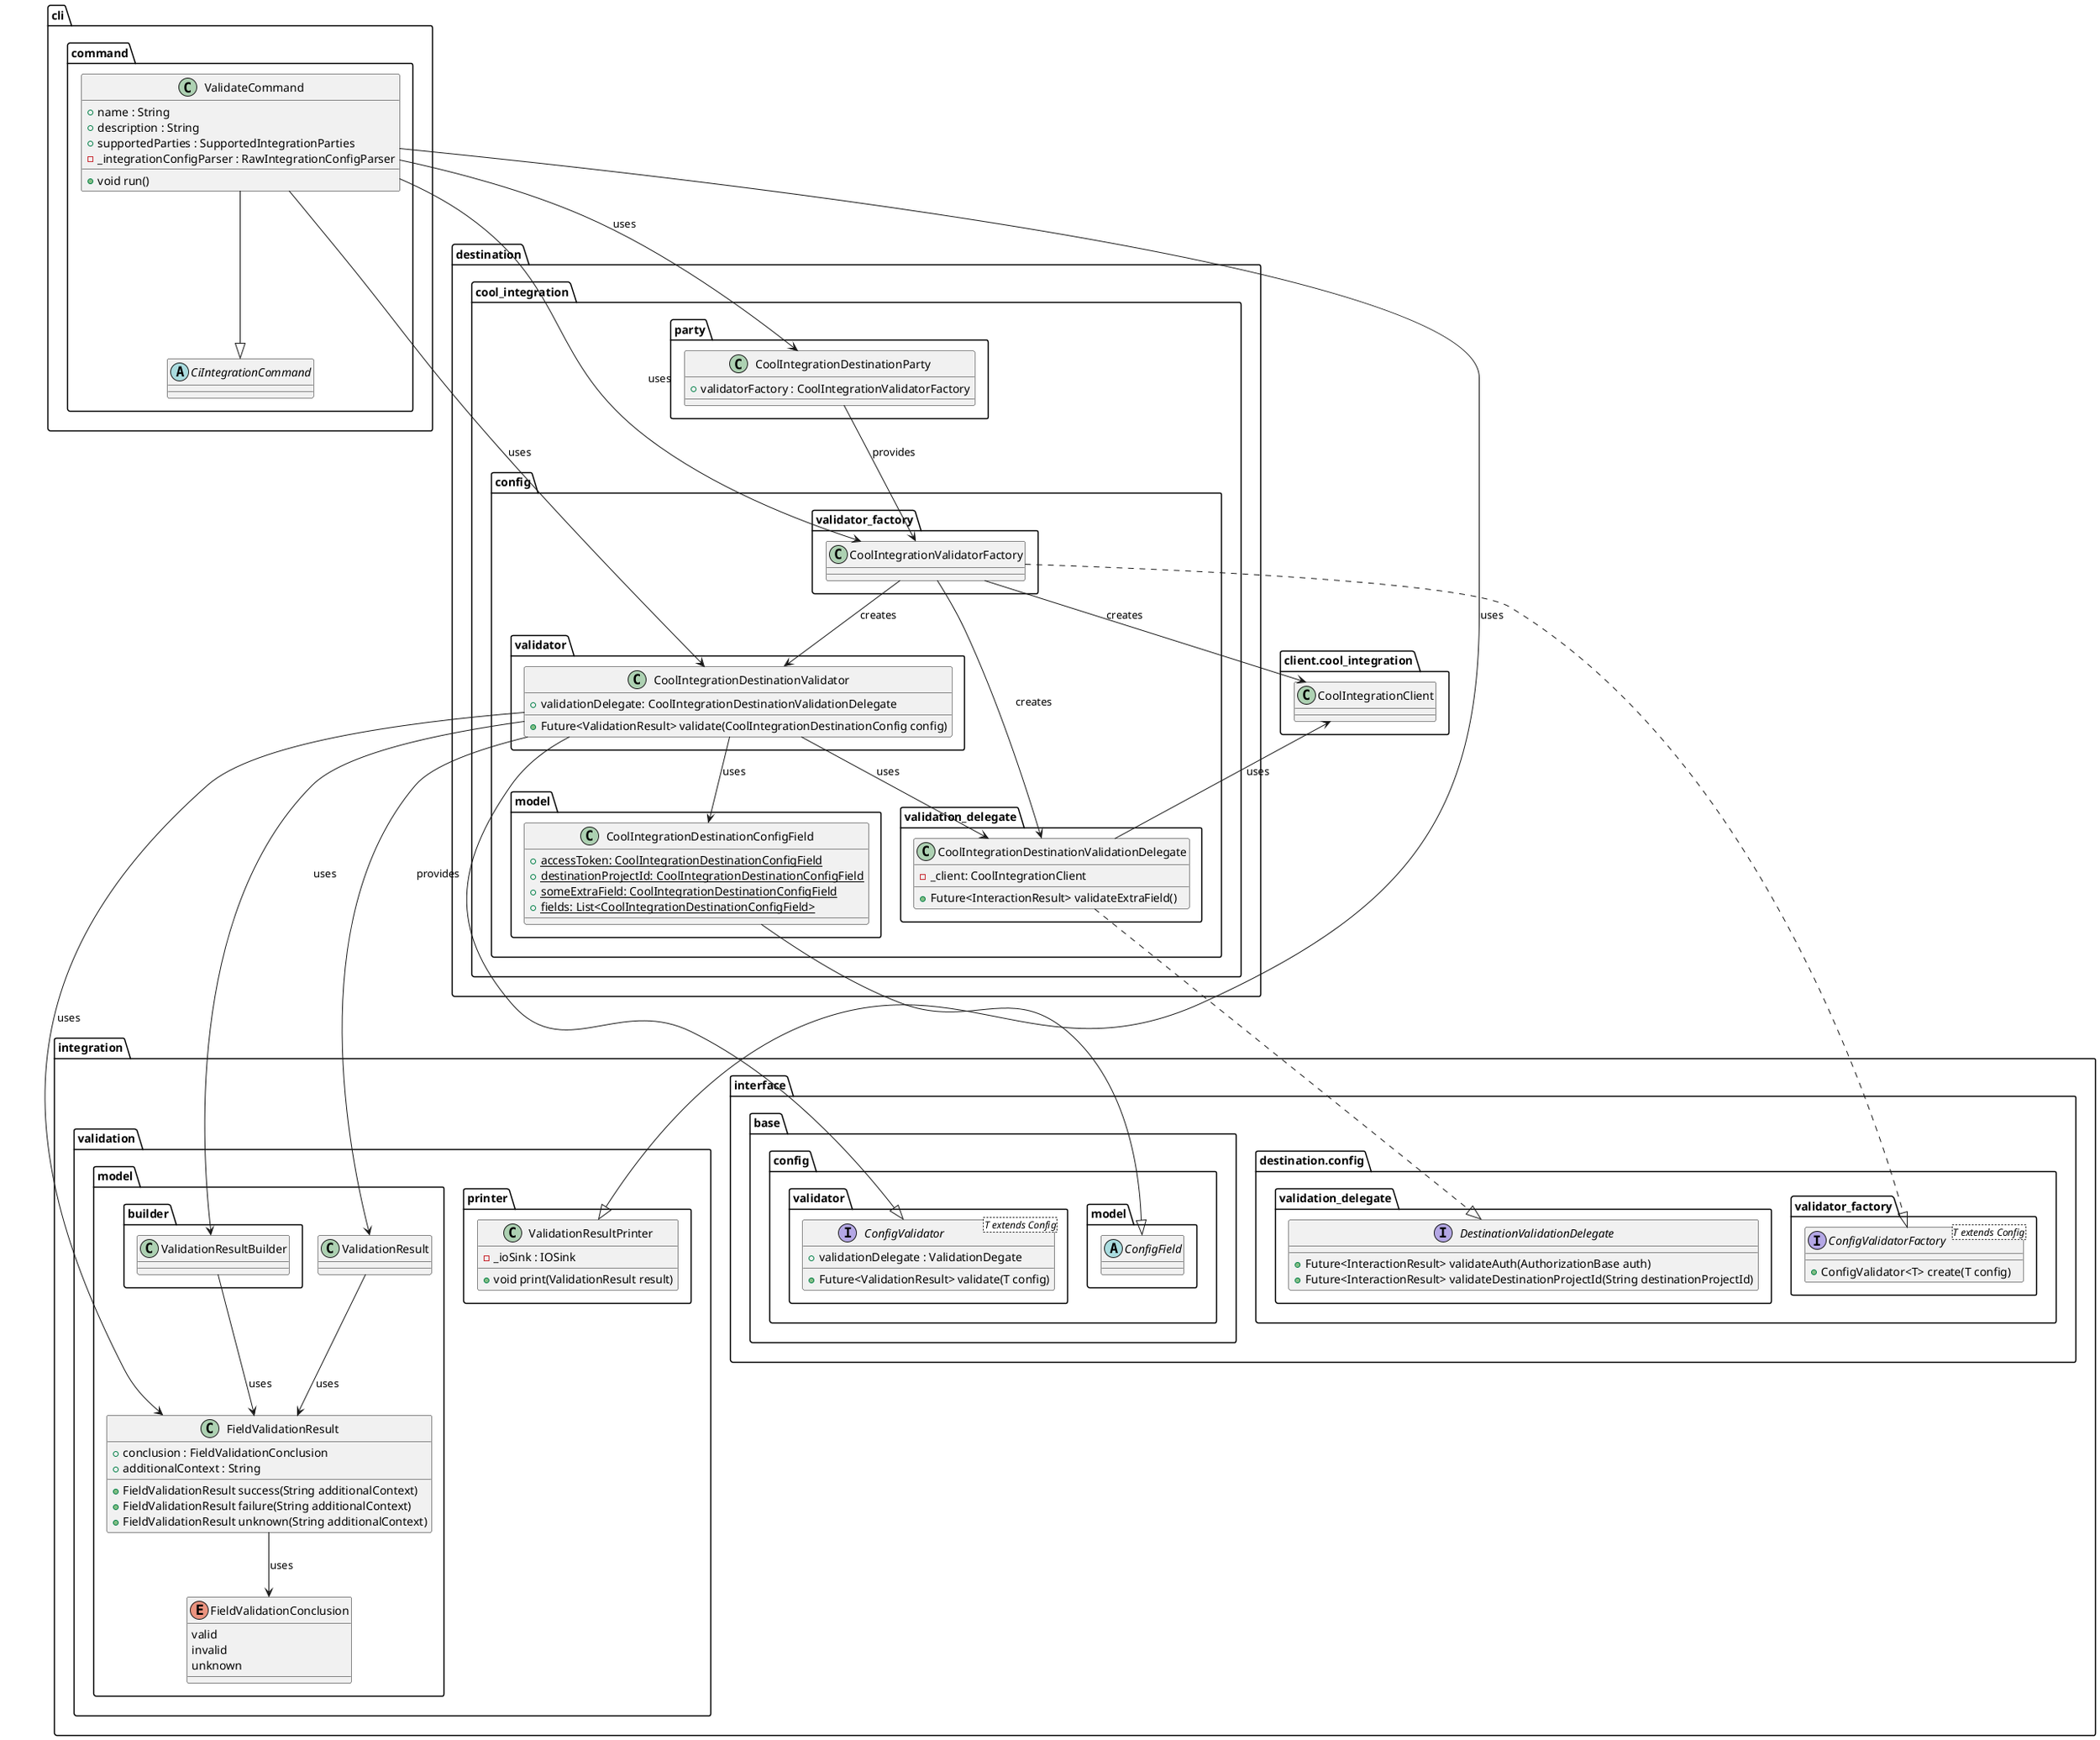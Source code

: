 @startuml config_validator_destination_class_diagram

    package integration {
        package interface {
            package base.config {
                package model as interface_model {
                    abstract class ConfigField {}
                }
                
                package validator as base_validator {
                    interface ConfigValidator<T extends Config> {
                        + validationDelegate : ValidationDegate

                        + Future<ValidationResult> validate(T config)
                    }
                }
            }

            package destination.config as interface_config {
                package validation_delegate as interface_delegate {
                    interface DestinationValidationDelegate {
                        + Future<InteractionResult> validateAuth(AuthorizationBase auth)
                        + Future<InteractionResult> validateDestinationProjectId(String destinationProjectId)
                    }
                }

                package validator_factory as interface_factory {
                    interface ConfigValidatorFactory<T extends Config> {
                        + ConfigValidator<T> create(T config)
                    }
                }
            }
        }
        
        package validation as integration_validation {
            package printer as integration_validation_printer {
                class ValidationResultPrinter {
                    - _ioSink : IOSink

                    + void print(ValidationResult result)
                }
            }

            package model as validation_model{
                package builder as validation_model_builder {
                    class ValidationResultBuilder {}
                }

                class ValidationResult {}

                class FieldValidationResult {
                    + conclusion : FieldValidationConclusion
                    + additionalContext : String

                    + FieldValidationResult success(String additionalContext)
                    + FieldValidationResult failure(String additionalContext)
                    + FieldValidationResult unknown(String additionalContext)
                }

                enum FieldValidationConclusion {
                    valid
                    invalid
                    unknown
                }
            }
        }
    }

    package destination.cool_integration {

        package party as destination_party {
            class CoolIntegrationDestinationParty {
                + validatorFactory : CoolIntegrationValidatorFactory
            }
        }

        package config as cool_integration_config {
            package validator as cool_integration_validator {
                class CoolIntegrationDestinationValidator {
                    + validationDelegate: CoolIntegrationDestinationValidationDelegate

                    + Future<ValidationResult> validate(CoolIntegrationDestinationConfig config)
                }
            }

            package validator_factory as cool_integration_validator_factory {
                class CoolIntegrationValidatorFactory {}
            }

            package validation_delegate as cool_integration_validation_validation_delegate{
                class CoolIntegrationDestinationValidationDelegate {
                    - _client: CoolIntegrationClient

                    + Future<InteractionResult> validateExtraField()
                }
            }

            package model as destination_model {
                class CoolIntegrationDestinationConfigField {
                    + {static} accessToken: CoolIntegrationDestinationConfigField
                    + {static} destinationProjectId: CoolIntegrationDestinationConfigField
                    + {static} someExtraField: CoolIntegrationDestinationConfigField
                    + {static} fields: List<CoolIntegrationDestinationConfigField>
                }
            }
        }
    }

    package client.cool_integration as client_cool_integration {
        class CoolIntegrationClient {}
    }

    package cli {
        package command {
            abstract class CiIntegrationCommand {}

            class ValidateCommand {
                + name : String
                + description : String
                + supportedParties : SupportedIntegrationParties
                - _integrationConfigParser : RawIntegrationConfigParser

                + void run()
            }
        }
    }

    CoolIntegrationDestinationValidator --> CoolIntegrationDestinationValidationDelegate : uses
    CoolIntegrationDestinationValidationDelegate --> CoolIntegrationClient : uses

    CoolIntegrationValidatorFactory --> CoolIntegrationDestinationValidator : creates
    CoolIntegrationValidatorFactory --> CoolIntegrationClient : creates
    CoolIntegrationValidatorFactory --> CoolIntegrationDestinationValidationDelegate : creates

    ValidateCommand --|> CiIntegrationCommand
    ValidateCommand --|> ValidationResultPrinter : uses

    ValidateCommand -down-> CoolIntegrationDestinationValidator : uses
    ValidateCommand -down-> CoolIntegrationValidatorFactory : uses
    ValidateCommand -down-> CoolIntegrationDestinationParty : uses

    CoolIntegrationDestinationParty --> CoolIntegrationValidatorFactory : provides

    CoolIntegrationDestinationValidationDelegate ..|> DestinationValidationDelegate

    CoolIntegrationDestinationConfigField --|> ConfigField

    CoolIntegrationDestinationValidator --|> ConfigValidator
    CoolIntegrationDestinationValidator -down-> CoolIntegrationDestinationConfigField : uses
    CoolIntegrationDestinationValidator --> ValidationResult : provides
    CoolIntegrationDestinationValidator --> ValidationResultBuilder : uses
    CoolIntegrationDestinationValidator --> FieldValidationResult : uses

    ValidationResult --> FieldValidationResult : uses

    ValidationResultBuilder --> FieldValidationResult : uses

    FieldValidationResult --> FieldValidationConclusion : uses

    CoolIntegrationValidatorFactory ..|> ConfigValidatorFactory

    CoolIntegrationClient -[hidden]-> CoolIntegrationDestinationValidationDelegate

@enduml
